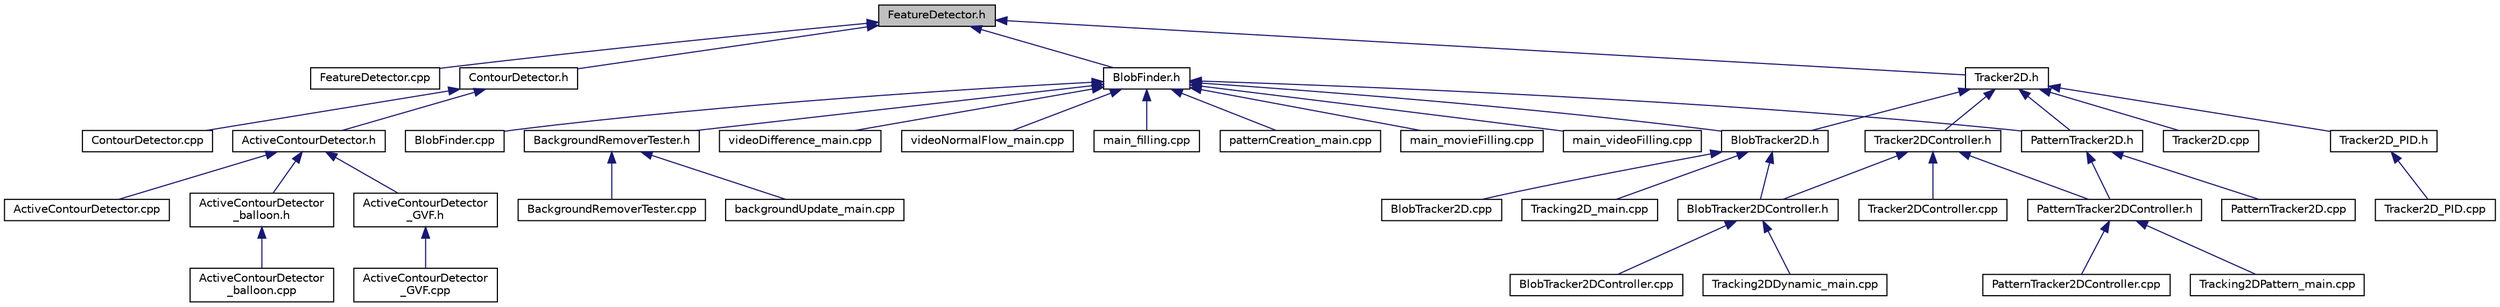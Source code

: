 digraph "FeatureDetector.h"
{
  edge [fontname="Helvetica",fontsize="10",labelfontname="Helvetica",labelfontsize="10"];
  node [fontname="Helvetica",fontsize="10",shape=record];
  Node1 [label="FeatureDetector.h",height=0.2,width=0.4,color="black", fillcolor="grey75", style="filled", fontcolor="black"];
  Node1 -> Node2 [dir="back",color="midnightblue",fontsize="10",style="solid",fontname="Helvetica"];
  Node2 [label="FeatureDetector.cpp",height=0.2,width=0.4,color="black", fillcolor="white", style="filled",URL="$FeatureDetector_8cpp.html"];
  Node1 -> Node3 [dir="back",color="midnightblue",fontsize="10",style="solid",fontname="Helvetica"];
  Node3 [label="ContourDetector.h",height=0.2,width=0.4,color="black", fillcolor="white", style="filled",URL="$ContourDetector_8h.html"];
  Node3 -> Node4 [dir="back",color="midnightblue",fontsize="10",style="solid",fontname="Helvetica"];
  Node4 [label="ContourDetector.cpp",height=0.2,width=0.4,color="black", fillcolor="white", style="filled",URL="$ContourDetector_8cpp.html"];
  Node3 -> Node5 [dir="back",color="midnightblue",fontsize="10",style="solid",fontname="Helvetica"];
  Node5 [label="ActiveContourDetector.h",height=0.2,width=0.4,color="black", fillcolor="white", style="filled",URL="$ActiveContourDetector_8h.html"];
  Node5 -> Node6 [dir="back",color="midnightblue",fontsize="10",style="solid",fontname="Helvetica"];
  Node6 [label="ActiveContourDetector.cpp",height=0.2,width=0.4,color="black", fillcolor="white", style="filled",URL="$ActiveContourDetector_8cpp.html"];
  Node5 -> Node7 [dir="back",color="midnightblue",fontsize="10",style="solid",fontname="Helvetica"];
  Node7 [label="ActiveContourDetector\l_balloon.h",height=0.2,width=0.4,color="black", fillcolor="white", style="filled",URL="$ActiveContourDetector__balloon_8h.html"];
  Node7 -> Node8 [dir="back",color="midnightblue",fontsize="10",style="solid",fontname="Helvetica"];
  Node8 [label="ActiveContourDetector\l_balloon.cpp",height=0.2,width=0.4,color="black", fillcolor="white", style="filled",URL="$ActiveContourDetector__balloon_8cpp.html"];
  Node5 -> Node9 [dir="back",color="midnightblue",fontsize="10",style="solid",fontname="Helvetica"];
  Node9 [label="ActiveContourDetector\l_GVF.h",height=0.2,width=0.4,color="black", fillcolor="white", style="filled",URL="$ActiveContourDetector__GVF_8h.html"];
  Node9 -> Node10 [dir="back",color="midnightblue",fontsize="10",style="solid",fontname="Helvetica"];
  Node10 [label="ActiveContourDetector\l_GVF.cpp",height=0.2,width=0.4,color="black", fillcolor="white", style="filled",URL="$ActiveContourDetector__GVF_8cpp.html"];
  Node1 -> Node11 [dir="back",color="midnightblue",fontsize="10",style="solid",fontname="Helvetica"];
  Node11 [label="BlobFinder.h",height=0.2,width=0.4,color="black", fillcolor="white", style="filled",URL="$BlobFinder_8h.html"];
  Node11 -> Node12 [dir="back",color="midnightblue",fontsize="10",style="solid",fontname="Helvetica"];
  Node12 [label="BlobFinder.cpp",height=0.2,width=0.4,color="black", fillcolor="white", style="filled",URL="$BlobFinder_8cpp.html"];
  Node11 -> Node13 [dir="back",color="midnightblue",fontsize="10",style="solid",fontname="Helvetica"];
  Node13 [label="BackgroundRemoverTester.h",height=0.2,width=0.4,color="black", fillcolor="white", style="filled",URL="$BackgroundRemoverTester_8h.html"];
  Node13 -> Node14 [dir="back",color="midnightblue",fontsize="10",style="solid",fontname="Helvetica"];
  Node14 [label="BackgroundRemoverTester.cpp",height=0.2,width=0.4,color="black", fillcolor="white", style="filled",URL="$BackgroundRemoverTester_8cpp.html"];
  Node13 -> Node15 [dir="back",color="midnightblue",fontsize="10",style="solid",fontname="Helvetica"];
  Node15 [label="backgroundUpdate_main.cpp",height=0.2,width=0.4,color="black", fillcolor="white", style="filled",URL="$backgroundUpdate__main_8cpp.html"];
  Node11 -> Node16 [dir="back",color="midnightblue",fontsize="10",style="solid",fontname="Helvetica"];
  Node16 [label="videoDifference_main.cpp",height=0.2,width=0.4,color="black", fillcolor="white", style="filled",URL="$videoDifference__main_8cpp.html"];
  Node11 -> Node17 [dir="back",color="midnightblue",fontsize="10",style="solid",fontname="Helvetica"];
  Node17 [label="videoNormalFlow_main.cpp",height=0.2,width=0.4,color="black", fillcolor="white", style="filled",URL="$videoNormalFlow__main_8cpp.html"];
  Node11 -> Node18 [dir="back",color="midnightblue",fontsize="10",style="solid",fontname="Helvetica"];
  Node18 [label="main_filling.cpp",height=0.2,width=0.4,color="black", fillcolor="white", style="filled",URL="$main__filling_8cpp.html"];
  Node11 -> Node19 [dir="back",color="midnightblue",fontsize="10",style="solid",fontname="Helvetica"];
  Node19 [label="patternCreation_main.cpp",height=0.2,width=0.4,color="black", fillcolor="white", style="filled",URL="$patternCreation__main_8cpp.html"];
  Node11 -> Node20 [dir="back",color="midnightblue",fontsize="10",style="solid",fontname="Helvetica"];
  Node20 [label="main_movieFilling.cpp",height=0.2,width=0.4,color="black", fillcolor="white", style="filled",URL="$main__movieFilling_8cpp.html"];
  Node11 -> Node21 [dir="back",color="midnightblue",fontsize="10",style="solid",fontname="Helvetica"];
  Node21 [label="main_videoFilling.cpp",height=0.2,width=0.4,color="black", fillcolor="white", style="filled",URL="$main__videoFilling_8cpp.html"];
  Node11 -> Node22 [dir="back",color="midnightblue",fontsize="10",style="solid",fontname="Helvetica"];
  Node22 [label="BlobTracker2D.h",height=0.2,width=0.4,color="black", fillcolor="white", style="filled",URL="$BlobTracker2D_8h.html"];
  Node22 -> Node23 [dir="back",color="midnightblue",fontsize="10",style="solid",fontname="Helvetica"];
  Node23 [label="BlobTracker2D.cpp",height=0.2,width=0.4,color="black", fillcolor="white", style="filled",URL="$BlobTracker2D_8cpp.html"];
  Node22 -> Node24 [dir="back",color="midnightblue",fontsize="10",style="solid",fontname="Helvetica"];
  Node24 [label="Tracking2D_main.cpp",height=0.2,width=0.4,color="black", fillcolor="white", style="filled",URL="$Tracking2D__main_8cpp.html"];
  Node22 -> Node25 [dir="back",color="midnightblue",fontsize="10",style="solid",fontname="Helvetica"];
  Node25 [label="BlobTracker2DController.h",height=0.2,width=0.4,color="black", fillcolor="white", style="filled",URL="$BlobTracker2DController_8h.html"];
  Node25 -> Node26 [dir="back",color="midnightblue",fontsize="10",style="solid",fontname="Helvetica"];
  Node26 [label="BlobTracker2DController.cpp",height=0.2,width=0.4,color="black", fillcolor="white", style="filled",URL="$BlobTracker2DController_8cpp.html"];
  Node25 -> Node27 [dir="back",color="midnightblue",fontsize="10",style="solid",fontname="Helvetica"];
  Node27 [label="Tracking2DDynamic_main.cpp",height=0.2,width=0.4,color="black", fillcolor="white", style="filled",URL="$Tracking2DDynamic__main_8cpp.html"];
  Node11 -> Node28 [dir="back",color="midnightblue",fontsize="10",style="solid",fontname="Helvetica"];
  Node28 [label="PatternTracker2D.h",height=0.2,width=0.4,color="black", fillcolor="white", style="filled",URL="$PatternTracker2D_8h.html"];
  Node28 -> Node29 [dir="back",color="midnightblue",fontsize="10",style="solid",fontname="Helvetica"];
  Node29 [label="PatternTracker2D.cpp",height=0.2,width=0.4,color="black", fillcolor="white", style="filled",URL="$PatternTracker2D_8cpp.html"];
  Node28 -> Node30 [dir="back",color="midnightblue",fontsize="10",style="solid",fontname="Helvetica"];
  Node30 [label="PatternTracker2DController.h",height=0.2,width=0.4,color="black", fillcolor="white", style="filled",URL="$PatternTracker2DController_8h.html"];
  Node30 -> Node31 [dir="back",color="midnightblue",fontsize="10",style="solid",fontname="Helvetica"];
  Node31 [label="PatternTracker2DController.cpp",height=0.2,width=0.4,color="black", fillcolor="white", style="filled",URL="$PatternTracker2DController_8cpp.html"];
  Node30 -> Node32 [dir="back",color="midnightblue",fontsize="10",style="solid",fontname="Helvetica"];
  Node32 [label="Tracking2DPattern_main.cpp",height=0.2,width=0.4,color="black", fillcolor="white", style="filled",URL="$Tracking2DPattern__main_8cpp.html"];
  Node1 -> Node33 [dir="back",color="midnightblue",fontsize="10",style="solid",fontname="Helvetica"];
  Node33 [label="Tracker2D.h",height=0.2,width=0.4,color="black", fillcolor="white", style="filled",URL="$Tracker2D_8h.html"];
  Node33 -> Node34 [dir="back",color="midnightblue",fontsize="10",style="solid",fontname="Helvetica"];
  Node34 [label="Tracker2D.cpp",height=0.2,width=0.4,color="black", fillcolor="white", style="filled",URL="$Tracker2D_8cpp.html"];
  Node33 -> Node22 [dir="back",color="midnightblue",fontsize="10",style="solid",fontname="Helvetica"];
  Node33 -> Node35 [dir="back",color="midnightblue",fontsize="10",style="solid",fontname="Helvetica"];
  Node35 [label="Tracker2DController.h",height=0.2,width=0.4,color="black", fillcolor="white", style="filled",URL="$Tracker2DController_8h.html"];
  Node35 -> Node36 [dir="back",color="midnightblue",fontsize="10",style="solid",fontname="Helvetica"];
  Node36 [label="Tracker2DController.cpp",height=0.2,width=0.4,color="black", fillcolor="white", style="filled",URL="$Tracker2DController_8cpp.html"];
  Node35 -> Node25 [dir="back",color="midnightblue",fontsize="10",style="solid",fontname="Helvetica"];
  Node35 -> Node30 [dir="back",color="midnightblue",fontsize="10",style="solid",fontname="Helvetica"];
  Node33 -> Node28 [dir="back",color="midnightblue",fontsize="10",style="solid",fontname="Helvetica"];
  Node33 -> Node37 [dir="back",color="midnightblue",fontsize="10",style="solid",fontname="Helvetica"];
  Node37 [label="Tracker2D_PID.h",height=0.2,width=0.4,color="black", fillcolor="white", style="filled",URL="$Tracker2D__PID_8h.html"];
  Node37 -> Node38 [dir="back",color="midnightblue",fontsize="10",style="solid",fontname="Helvetica"];
  Node38 [label="Tracker2D_PID.cpp",height=0.2,width=0.4,color="black", fillcolor="white", style="filled",URL="$Tracker2D__PID_8cpp.html"];
}
